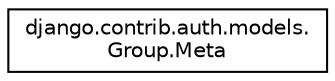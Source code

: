 digraph "Graphical Class Hierarchy"
{
 // LATEX_PDF_SIZE
  edge [fontname="Helvetica",fontsize="10",labelfontname="Helvetica",labelfontsize="10"];
  node [fontname="Helvetica",fontsize="10",shape=record];
  rankdir="LR";
  Node0 [label="django.contrib.auth.models.\lGroup.Meta",height=0.2,width=0.4,color="black", fillcolor="white", style="filled",URL="$classdjango_1_1contrib_1_1auth_1_1models_1_1_group_1_1_meta.html",tooltip=" "];
}
